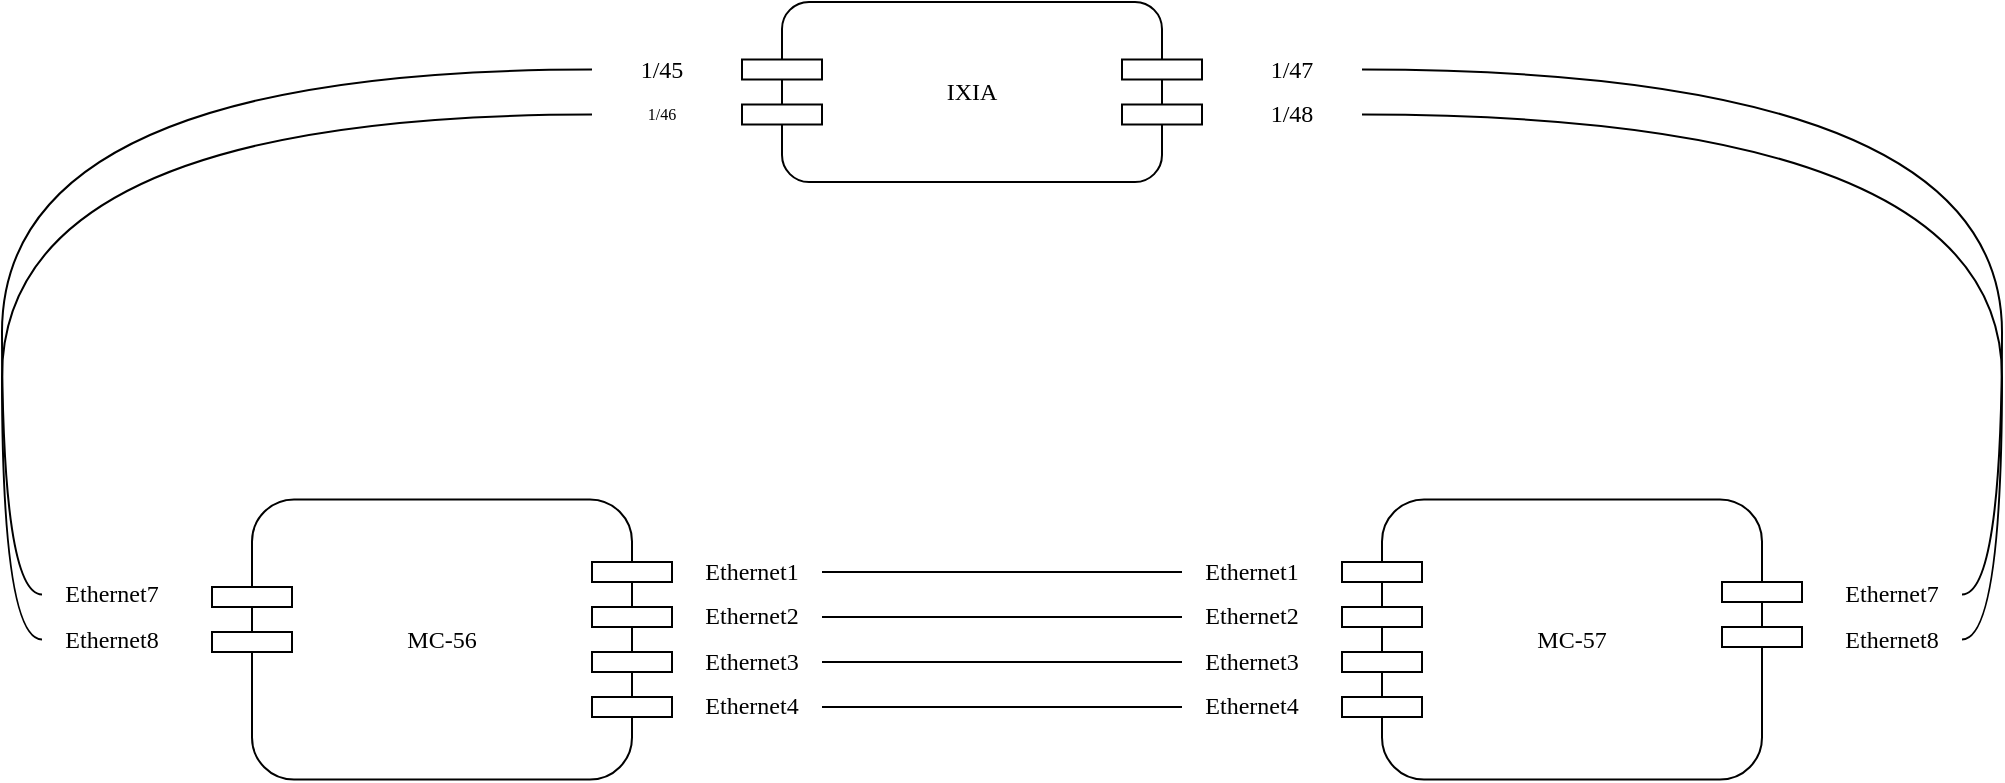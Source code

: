 <mxfile version="21.1.1" type="github">
  <diagram name="第 1 页" id="fYscVIPZmAdkVXhVgX3e">
    <mxGraphModel dx="1302" dy="698" grid="1" gridSize="10" guides="1" tooltips="1" connect="1" arrows="1" fold="1" page="1" pageScale="1" pageWidth="827" pageHeight="1169" math="0" shadow="0">
      <root>
        <mxCell id="0" />
        <mxCell id="1" parent="0" />
        <mxCell id="ILq4teFRkzYRY-haDb4g-1" value="IXIA" style="rounded=1;whiteSpace=wrap;html=1;fontFamily=Verdana;" vertex="1" parent="1">
          <mxGeometry x="470" y="160" width="190" height="90" as="geometry" />
        </mxCell>
        <mxCell id="ILq4teFRkzYRY-haDb4g-2" value="MC-56" style="rounded=1;whiteSpace=wrap;html=1;fontFamily=Verdana;" vertex="1" parent="1">
          <mxGeometry x="205" y="408.75" width="190" height="140" as="geometry" />
        </mxCell>
        <mxCell id="ILq4teFRkzYRY-haDb4g-4" value="MC-57" style="rounded=1;whiteSpace=wrap;html=1;fontFamily=Verdana;" vertex="1" parent="1">
          <mxGeometry x="770" y="408.75" width="190" height="140" as="geometry" />
        </mxCell>
        <mxCell id="ILq4teFRkzYRY-haDb4g-5" value="" style="rounded=0;whiteSpace=wrap;html=1;" vertex="1" parent="1">
          <mxGeometry x="375" y="440" width="40" height="10" as="geometry" />
        </mxCell>
        <mxCell id="ILq4teFRkzYRY-haDb4g-8" value="" style="rounded=0;whiteSpace=wrap;html=1;" vertex="1" parent="1">
          <mxGeometry x="375" y="485" width="40" height="10" as="geometry" />
        </mxCell>
        <mxCell id="ILq4teFRkzYRY-haDb4g-10" value="" style="rounded=0;whiteSpace=wrap;html=1;" vertex="1" parent="1">
          <mxGeometry x="375" y="462.5" width="40" height="10" as="geometry" />
        </mxCell>
        <mxCell id="ILq4teFRkzYRY-haDb4g-11" value="" style="rounded=0;whiteSpace=wrap;html=1;" vertex="1" parent="1">
          <mxGeometry x="375" y="507.5" width="40" height="10" as="geometry" />
        </mxCell>
        <mxCell id="ILq4teFRkzYRY-haDb4g-12" value="" style="rounded=0;whiteSpace=wrap;html=1;" vertex="1" parent="1">
          <mxGeometry x="750" y="440" width="40" height="10" as="geometry" />
        </mxCell>
        <mxCell id="ILq4teFRkzYRY-haDb4g-13" value="" style="rounded=0;whiteSpace=wrap;html=1;" vertex="1" parent="1">
          <mxGeometry x="750" y="485" width="40" height="10" as="geometry" />
        </mxCell>
        <mxCell id="ILq4teFRkzYRY-haDb4g-14" value="" style="rounded=0;whiteSpace=wrap;html=1;" vertex="1" parent="1">
          <mxGeometry x="750" y="462.5" width="40" height="10" as="geometry" />
        </mxCell>
        <mxCell id="ILq4teFRkzYRY-haDb4g-15" value="" style="rounded=0;whiteSpace=wrap;html=1;" vertex="1" parent="1">
          <mxGeometry x="750" y="507.5" width="40" height="10" as="geometry" />
        </mxCell>
        <mxCell id="ILq4teFRkzYRY-haDb4g-16" value="" style="rounded=0;whiteSpace=wrap;html=1;" vertex="1" parent="1">
          <mxGeometry x="450" y="188.75" width="40" height="10" as="geometry" />
        </mxCell>
        <mxCell id="ILq4teFRkzYRY-haDb4g-17" value="" style="rounded=0;whiteSpace=wrap;html=1;" vertex="1" parent="1">
          <mxGeometry x="450" y="211.25" width="40" height="10" as="geometry" />
        </mxCell>
        <mxCell id="ILq4teFRkzYRY-haDb4g-18" value="" style="rounded=0;whiteSpace=wrap;html=1;" vertex="1" parent="1">
          <mxGeometry x="640" y="188.75" width="40" height="10" as="geometry" />
        </mxCell>
        <mxCell id="ILq4teFRkzYRY-haDb4g-19" value="" style="rounded=0;whiteSpace=wrap;html=1;" vertex="1" parent="1">
          <mxGeometry x="640" y="211.25" width="40" height="10" as="geometry" />
        </mxCell>
        <mxCell id="ILq4teFRkzYRY-haDb4g-20" value="" style="rounded=0;whiteSpace=wrap;html=1;" vertex="1" parent="1">
          <mxGeometry x="185" y="452.5" width="40" height="10" as="geometry" />
        </mxCell>
        <mxCell id="ILq4teFRkzYRY-haDb4g-21" value="" style="rounded=0;whiteSpace=wrap;html=1;" vertex="1" parent="1">
          <mxGeometry x="185" y="475" width="40" height="10" as="geometry" />
        </mxCell>
        <mxCell id="ILq4teFRkzYRY-haDb4g-25" value="" style="rounded=0;whiteSpace=wrap;html=1;" vertex="1" parent="1">
          <mxGeometry x="940" y="450" width="40" height="10" as="geometry" />
        </mxCell>
        <mxCell id="ILq4teFRkzYRY-haDb4g-26" value="" style="rounded=0;whiteSpace=wrap;html=1;" vertex="1" parent="1">
          <mxGeometry x="940" y="472.5" width="40" height="10" as="geometry" />
        </mxCell>
        <mxCell id="ILq4teFRkzYRY-haDb4g-47" style="edgeStyle=orthogonalEdgeStyle;rounded=0;orthogonalLoop=1;jettySize=auto;html=1;endArrow=none;endFill=0;" edge="1" parent="1" source="ILq4teFRkzYRY-haDb4g-27" target="ILq4teFRkzYRY-haDb4g-32">
          <mxGeometry relative="1" as="geometry" />
        </mxCell>
        <mxCell id="ILq4teFRkzYRY-haDb4g-27" value="&lt;font style=&quot;font-size: 12px;&quot;&gt;Ethernet1&lt;/font&gt;" style="text;html=1;strokeColor=none;fillColor=none;align=center;verticalAlign=middle;whiteSpace=wrap;rounded=0;fontFamily=Verdana;fontSize=8;" vertex="1" parent="1">
          <mxGeometry x="420" y="435.63" width="70" height="18.75" as="geometry" />
        </mxCell>
        <mxCell id="ILq4teFRkzYRY-haDb4g-48" style="edgeStyle=orthogonalEdgeStyle;rounded=0;orthogonalLoop=1;jettySize=auto;html=1;endArrow=none;endFill=0;" edge="1" parent="1" source="ILq4teFRkzYRY-haDb4g-29" target="ILq4teFRkzYRY-haDb4g-33">
          <mxGeometry relative="1" as="geometry" />
        </mxCell>
        <mxCell id="ILq4teFRkzYRY-haDb4g-29" value="&lt;font style=&quot;font-size: 12px;&quot;&gt;Ethernet2&lt;/font&gt;" style="text;html=1;strokeColor=none;fillColor=none;align=center;verticalAlign=middle;whiteSpace=wrap;rounded=0;fontFamily=Verdana;fontSize=8;" vertex="1" parent="1">
          <mxGeometry x="420" y="458.12" width="70" height="18.75" as="geometry" />
        </mxCell>
        <mxCell id="ILq4teFRkzYRY-haDb4g-49" style="edgeStyle=orthogonalEdgeStyle;rounded=0;orthogonalLoop=1;jettySize=auto;html=1;endArrow=none;endFill=0;" edge="1" parent="1" source="ILq4teFRkzYRY-haDb4g-30" target="ILq4teFRkzYRY-haDb4g-34">
          <mxGeometry relative="1" as="geometry" />
        </mxCell>
        <mxCell id="ILq4teFRkzYRY-haDb4g-30" value="&lt;font style=&quot;font-size: 12px;&quot;&gt;Ethernet3&lt;/font&gt;" style="text;html=1;strokeColor=none;fillColor=none;align=center;verticalAlign=middle;whiteSpace=wrap;rounded=0;fontFamily=Verdana;fontSize=8;" vertex="1" parent="1">
          <mxGeometry x="420" y="480.63" width="70" height="18.75" as="geometry" />
        </mxCell>
        <mxCell id="ILq4teFRkzYRY-haDb4g-50" style="edgeStyle=orthogonalEdgeStyle;rounded=0;orthogonalLoop=1;jettySize=auto;html=1;endArrow=none;endFill=0;" edge="1" parent="1" source="ILq4teFRkzYRY-haDb4g-31" target="ILq4teFRkzYRY-haDb4g-35">
          <mxGeometry relative="1" as="geometry" />
        </mxCell>
        <mxCell id="ILq4teFRkzYRY-haDb4g-31" value="&lt;font style=&quot;font-size: 12px;&quot;&gt;Ethernet4&lt;/font&gt;" style="text;html=1;strokeColor=none;fillColor=none;align=center;verticalAlign=middle;whiteSpace=wrap;rounded=0;fontFamily=Verdana;fontSize=8;" vertex="1" parent="1">
          <mxGeometry x="420" y="503.12" width="70" height="18.75" as="geometry" />
        </mxCell>
        <mxCell id="ILq4teFRkzYRY-haDb4g-32" value="&lt;font style=&quot;font-size: 12px;&quot;&gt;Ethernet1&lt;/font&gt;" style="text;html=1;strokeColor=none;fillColor=none;align=center;verticalAlign=middle;whiteSpace=wrap;rounded=0;fontFamily=Verdana;fontSize=8;" vertex="1" parent="1">
          <mxGeometry x="670" y="435.62" width="70" height="18.75" as="geometry" />
        </mxCell>
        <mxCell id="ILq4teFRkzYRY-haDb4g-33" value="&lt;font style=&quot;font-size: 12px;&quot;&gt;Ethernet2&lt;/font&gt;" style="text;html=1;strokeColor=none;fillColor=none;align=center;verticalAlign=middle;whiteSpace=wrap;rounded=0;fontFamily=Verdana;fontSize=8;" vertex="1" parent="1">
          <mxGeometry x="670" y="458.11" width="70" height="18.75" as="geometry" />
        </mxCell>
        <mxCell id="ILq4teFRkzYRY-haDb4g-34" value="&lt;font style=&quot;font-size: 12px;&quot;&gt;Ethernet3&lt;/font&gt;" style="text;html=1;strokeColor=none;fillColor=none;align=center;verticalAlign=middle;whiteSpace=wrap;rounded=0;fontFamily=Verdana;fontSize=8;" vertex="1" parent="1">
          <mxGeometry x="670" y="480.62" width="70" height="18.75" as="geometry" />
        </mxCell>
        <mxCell id="ILq4teFRkzYRY-haDb4g-35" value="&lt;font style=&quot;font-size: 12px;&quot;&gt;Ethernet4&lt;/font&gt;" style="text;html=1;strokeColor=none;fillColor=none;align=center;verticalAlign=middle;whiteSpace=wrap;rounded=0;fontFamily=Verdana;fontSize=8;" vertex="1" parent="1">
          <mxGeometry x="670" y="503.11" width="70" height="18.75" as="geometry" />
        </mxCell>
        <mxCell id="ILq4teFRkzYRY-haDb4g-51" style="edgeStyle=orthogonalEdgeStyle;rounded=0;orthogonalLoop=1;jettySize=auto;html=1;entryX=1;entryY=0.5;entryDx=0;entryDy=0;curved=1;endArrow=none;endFill=0;" edge="1" parent="1" source="ILq4teFRkzYRY-haDb4g-36" target="ILq4teFRkzYRY-haDb4g-42">
          <mxGeometry relative="1" as="geometry" />
        </mxCell>
        <mxCell id="ILq4teFRkzYRY-haDb4g-36" value="&lt;font style=&quot;font-size: 12px;&quot;&gt;1/47&lt;/font&gt;" style="text;html=1;strokeColor=none;fillColor=none;align=center;verticalAlign=middle;whiteSpace=wrap;rounded=0;fontFamily=Verdana;fontSize=8;" vertex="1" parent="1">
          <mxGeometry x="690" y="184.38" width="70" height="18.75" as="geometry" />
        </mxCell>
        <mxCell id="ILq4teFRkzYRY-haDb4g-52" style="edgeStyle=orthogonalEdgeStyle;rounded=0;orthogonalLoop=1;jettySize=auto;html=1;entryX=1;entryY=0.5;entryDx=0;entryDy=0;curved=1;endArrow=none;endFill=0;" edge="1" parent="1" source="ILq4teFRkzYRY-haDb4g-37" target="ILq4teFRkzYRY-haDb4g-43">
          <mxGeometry relative="1" as="geometry" />
        </mxCell>
        <mxCell id="ILq4teFRkzYRY-haDb4g-37" value="&lt;font style=&quot;font-size: 12px;&quot;&gt;1/48&lt;/font&gt;" style="text;html=1;strokeColor=none;fillColor=none;align=center;verticalAlign=middle;whiteSpace=wrap;rounded=0;fontFamily=Verdana;fontSize=8;" vertex="1" parent="1">
          <mxGeometry x="690" y="206.87" width="70" height="18.75" as="geometry" />
        </mxCell>
        <mxCell id="ILq4teFRkzYRY-haDb4g-45" style="edgeStyle=orthogonalEdgeStyle;rounded=0;orthogonalLoop=1;jettySize=auto;html=1;entryX=0;entryY=0.5;entryDx=0;entryDy=0;curved=1;endArrow=none;endFill=0;" edge="1" parent="1" source="ILq4teFRkzYRY-haDb4g-38" target="ILq4teFRkzYRY-haDb4g-40">
          <mxGeometry relative="1" as="geometry" />
        </mxCell>
        <mxCell id="ILq4teFRkzYRY-haDb4g-38" value="&lt;font style=&quot;font-size: 12px;&quot;&gt;1/45&lt;/font&gt;" style="text;html=1;strokeColor=none;fillColor=none;align=center;verticalAlign=middle;whiteSpace=wrap;rounded=0;fontFamily=Verdana;fontSize=8;" vertex="1" parent="1">
          <mxGeometry x="375" y="184.38" width="70" height="18.75" as="geometry" />
        </mxCell>
        <mxCell id="ILq4teFRkzYRY-haDb4g-46" style="edgeStyle=orthogonalEdgeStyle;rounded=0;orthogonalLoop=1;jettySize=auto;html=1;entryX=0;entryY=0.5;entryDx=0;entryDy=0;curved=1;endArrow=none;endFill=0;" edge="1" parent="1" source="ILq4teFRkzYRY-haDb4g-39" target="ILq4teFRkzYRY-haDb4g-41">
          <mxGeometry relative="1" as="geometry" />
        </mxCell>
        <mxCell id="ILq4teFRkzYRY-haDb4g-39" value="1/46" style="text;html=1;strokeColor=none;fillColor=none;align=center;verticalAlign=middle;whiteSpace=wrap;rounded=0;fontFamily=Verdana;fontSize=8;" vertex="1" parent="1">
          <mxGeometry x="375" y="206.87" width="70" height="18.75" as="geometry" />
        </mxCell>
        <mxCell id="ILq4teFRkzYRY-haDb4g-40" value="&lt;font style=&quot;font-size: 12px;&quot;&gt;Ethernet7&lt;/font&gt;" style="text;html=1;strokeColor=none;fillColor=none;align=center;verticalAlign=middle;whiteSpace=wrap;rounded=0;fontFamily=Verdana;fontSize=8;" vertex="1" parent="1">
          <mxGeometry x="100" y="446.88" width="70" height="18.75" as="geometry" />
        </mxCell>
        <mxCell id="ILq4teFRkzYRY-haDb4g-41" value="&lt;font style=&quot;font-size: 12px;&quot;&gt;Ethernet8&lt;/font&gt;" style="text;html=1;strokeColor=none;fillColor=none;align=center;verticalAlign=middle;whiteSpace=wrap;rounded=0;fontFamily=Verdana;fontSize=8;" vertex="1" parent="1">
          <mxGeometry x="100" y="469.37" width="70" height="18.75" as="geometry" />
        </mxCell>
        <mxCell id="ILq4teFRkzYRY-haDb4g-42" value="&lt;font style=&quot;font-size: 12px;&quot;&gt;Ethernet7&lt;/font&gt;" style="text;html=1;strokeColor=none;fillColor=none;align=center;verticalAlign=middle;whiteSpace=wrap;rounded=0;fontFamily=Verdana;fontSize=8;" vertex="1" parent="1">
          <mxGeometry x="990" y="446.88" width="70" height="18.75" as="geometry" />
        </mxCell>
        <mxCell id="ILq4teFRkzYRY-haDb4g-43" value="&lt;font style=&quot;font-size: 12px;&quot;&gt;Ethernet8&lt;/font&gt;" style="text;html=1;strokeColor=none;fillColor=none;align=center;verticalAlign=middle;whiteSpace=wrap;rounded=0;fontFamily=Verdana;fontSize=8;" vertex="1" parent="1">
          <mxGeometry x="990" y="469.37" width="70" height="18.75" as="geometry" />
        </mxCell>
      </root>
    </mxGraphModel>
  </diagram>
</mxfile>
